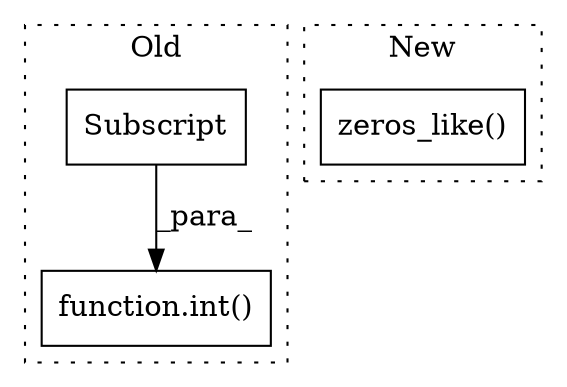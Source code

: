 digraph G {
subgraph cluster0 {
1 [label="function.int()" a="75" s="4232,4245" l="4,1" shape="box"];
3 [label="Subscript" a="63" s="4236,0" l="9,0" shape="box"];
label = "Old";
style="dotted";
}
subgraph cluster1 {
2 [label="zeros_like()" a="75" s="4283,4310" l="14,1" shape="box"];
label = "New";
style="dotted";
}
3 -> 1 [label="_para_"];
}